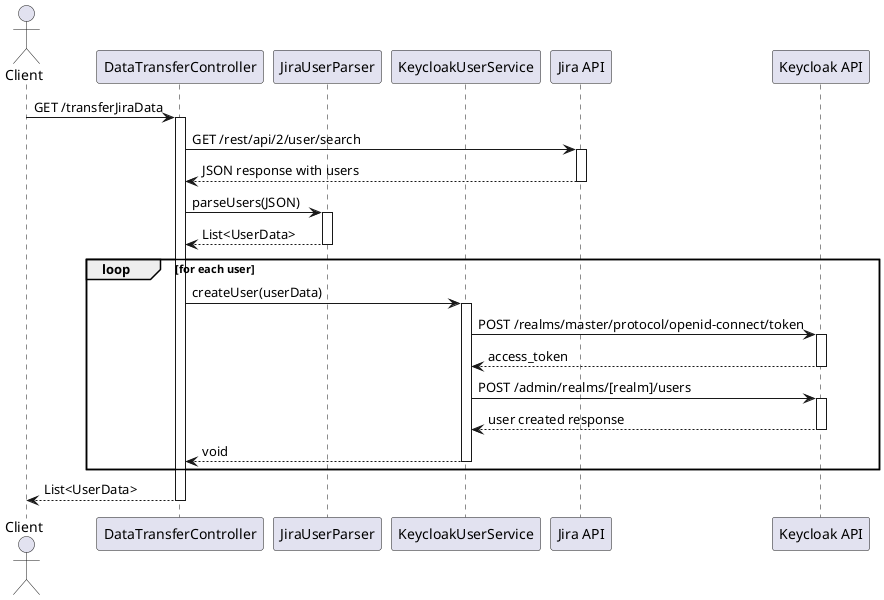 @startuml
actor Client
participant "DataTransferController" as Controller
participant "JiraUserParser" as Parser
participant "KeycloakUserService" as Keycloak
participant "Jira API" as Jira
participant "Keycloak API" as KeycloakAPI

Client -> Controller: GET /transferJiraData
activate Controller

Controller -> Jira: GET /rest/api/2/user/search
activate Jira
Jira --> Controller: JSON response with users
deactivate Jira

Controller -> Parser: parseUsers(JSON)
activate Parser
Parser --> Controller: List<UserData>
deactivate Parser

loop for each user
    Controller -> Keycloak: createUser(userData)
    activate Keycloak

    Keycloak -> KeycloakAPI: POST /realms/master/protocol/openid-connect/token
    activate KeycloakAPI
    KeycloakAPI --> Keycloak: access_token
    deactivate KeycloakAPI

    Keycloak -> KeycloakAPI: POST /admin/realms/[realm]/users
    activate KeycloakAPI
    KeycloakAPI --> Keycloak: user created response
    deactivate KeycloakAPI

    Keycloak --> Controller: void
    deactivate Keycloak
end

Controller --> Client: List<UserData>
deactivate Controller

@enduml